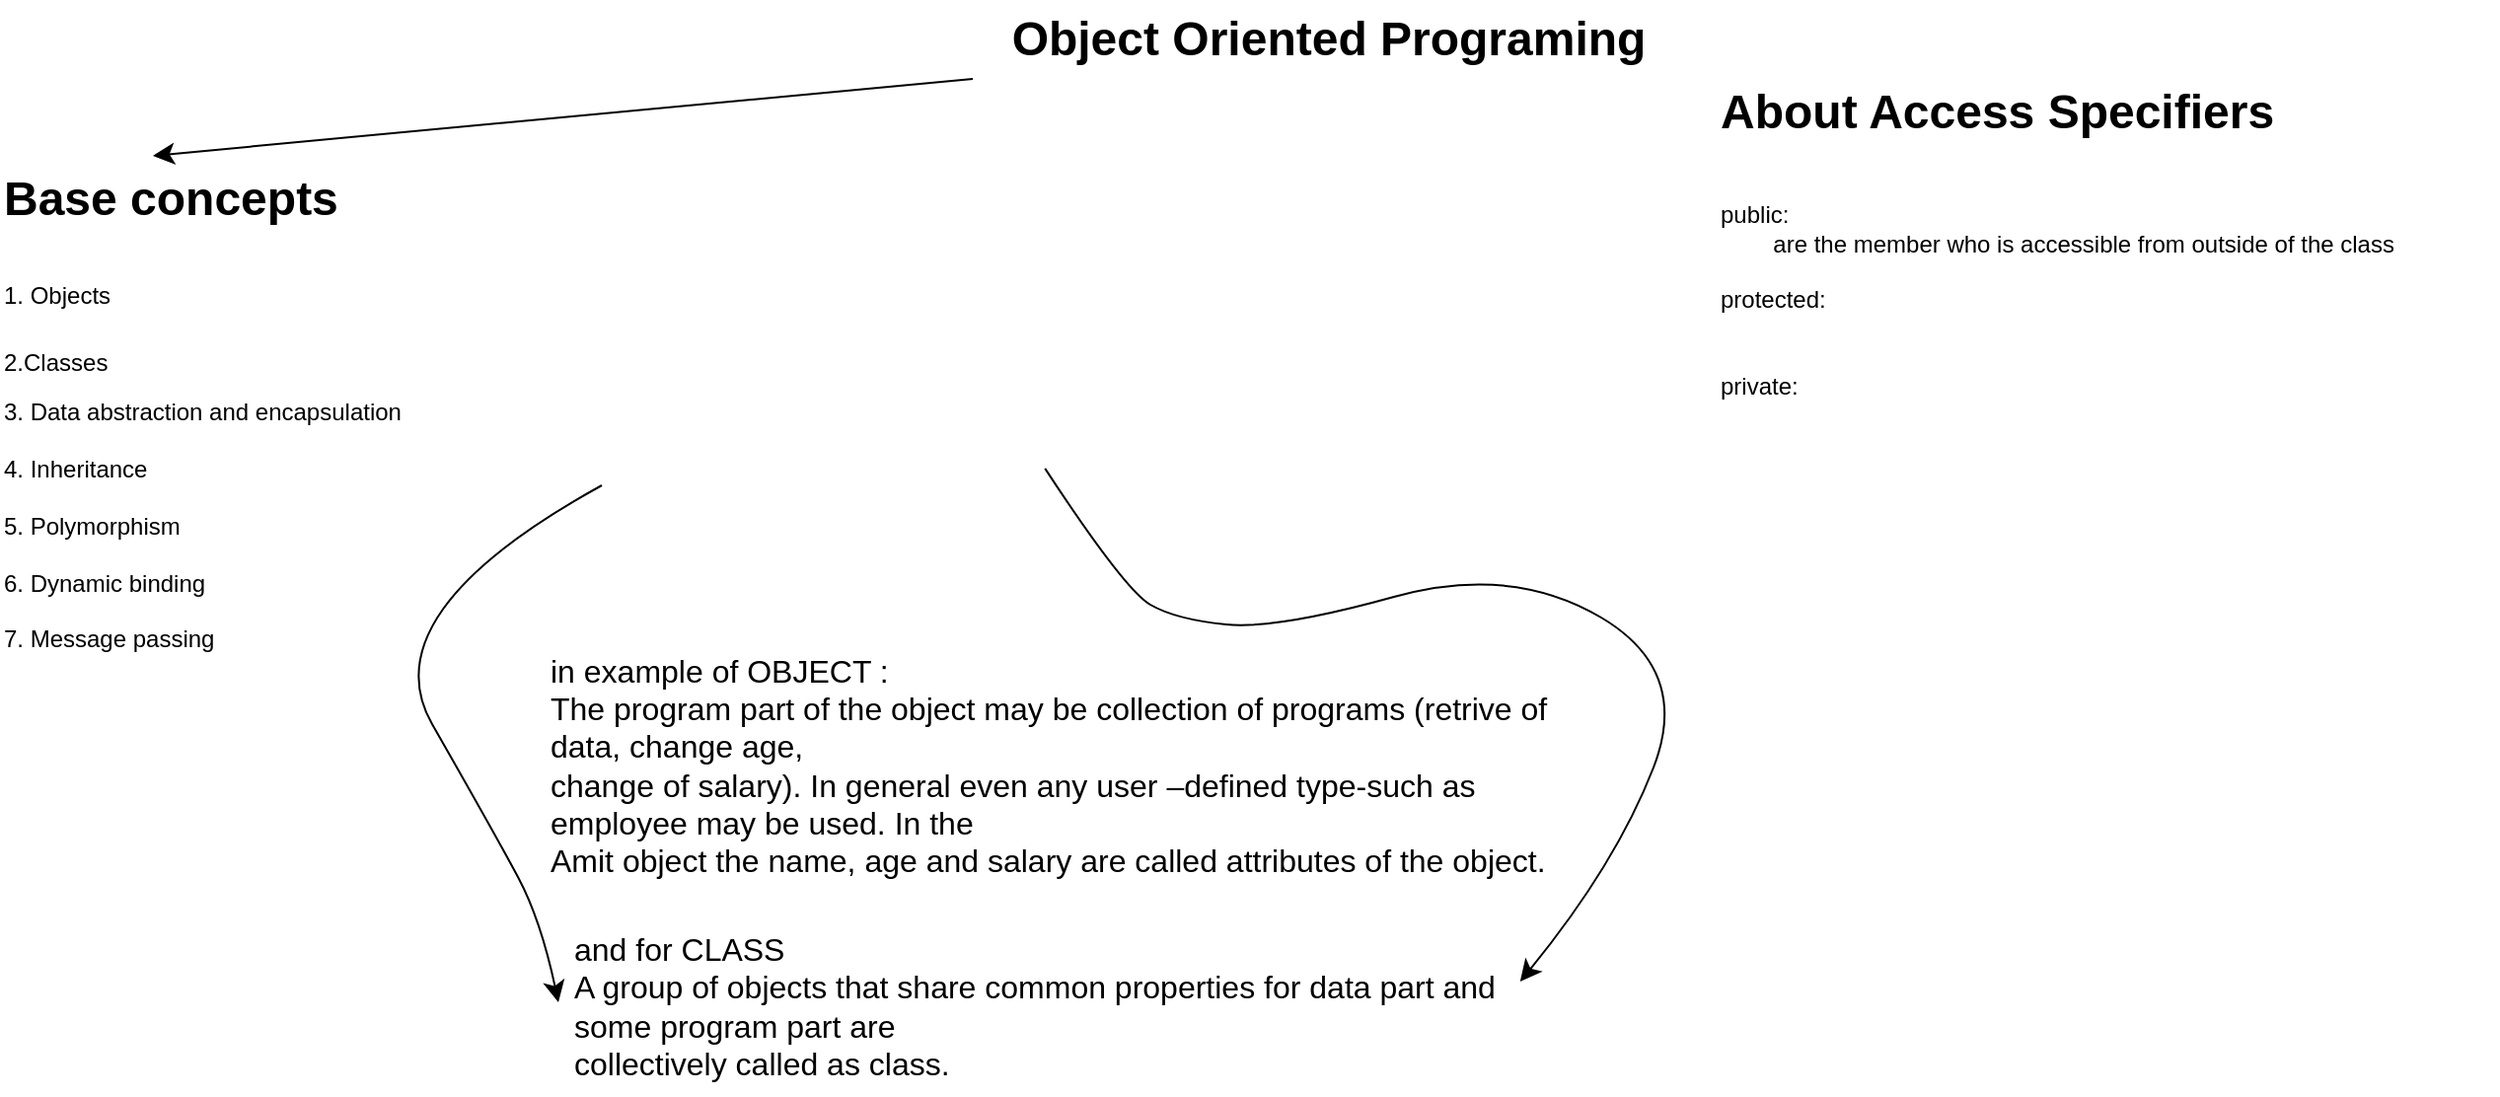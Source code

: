 <mxfile version="25.0.3">
  <diagram name="Page-1" id="TnPaHoKOVc2dg0eu2bPg">
    <mxGraphModel dx="2263" dy="1757" grid="0" gridSize="10" guides="1" tooltips="1" connect="1" arrows="1" fold="1" page="0" pageScale="1" pageWidth="827" pageHeight="1169" math="0" shadow="0">
      <root>
        <mxCell id="0" />
        <mxCell id="1" parent="0" />
        <mxCell id="O85JEkJsvEFq4HlWG9ba-3" value="&lt;h1 style=&quot;margin-top: 0px;&quot;&gt;&lt;span style=&quot;background-color: initial;&quot;&gt;Base concepts&lt;/span&gt;&lt;/h1&gt;&lt;h1 style=&quot;margin-top: 0px;&quot;&gt;&lt;span style=&quot;background-color: initial; font-size: 12px; font-weight: normal;&quot;&gt;1. Objects&amp;nbsp;&lt;/span&gt;&lt;/h1&gt;&lt;div&gt;&lt;span style=&quot;background-color: initial; font-size: 12px; font-weight: normal;&quot;&gt;2.Classes&lt;/span&gt;&lt;/div&gt;&lt;h1 style=&quot;margin-top: 0px;&quot;&gt;&lt;span style=&quot;background-color: initial; font-size: 12px; font-weight: normal;&quot;&gt;3. Data abstraction and encapsulation&lt;br&gt;4. Inheritance&lt;br&gt;5. Polymorphism&lt;br&gt;6. Dynamic binding&lt;br&gt;7. Message passing&lt;/span&gt;&lt;br&gt;&lt;/h1&gt;" style="text;html=1;whiteSpace=wrap;overflow=hidden;rounded=0;" parent="1" vertex="1">
          <mxGeometry x="-494" y="-473" width="250" height="265" as="geometry" />
        </mxCell>
        <mxCell id="O85JEkJsvEFq4HlWG9ba-6" value="Object Oriented Programing" style="text;strokeColor=none;fillColor=none;html=1;fontSize=24;fontStyle=1;verticalAlign=middle;align=center;" parent="1" vertex="1">
          <mxGeometry x="-1" y="-553" width="360" height="40" as="geometry" />
        </mxCell>
        <mxCell id="O85JEkJsvEFq4HlWG9ba-7" style="edgeStyle=none;curved=1;rounded=0;orthogonalLoop=1;jettySize=auto;html=1;exitX=0;exitY=1;exitDx=0;exitDy=0;entryX=0.31;entryY=-0.004;entryDx=0;entryDy=0;entryPerimeter=0;fontSize=12;startSize=8;endSize=8;" parent="1" source="O85JEkJsvEFq4HlWG9ba-6" target="O85JEkJsvEFq4HlWG9ba-3" edge="1">
          <mxGeometry relative="1" as="geometry" />
        </mxCell>
        <mxCell id="O85JEkJsvEFq4HlWG9ba-8" value="" style="shape=image;verticalLabelPosition=bottom;labelBackgroundColor=default;verticalAlign=top;aspect=fixed;imageAspect=0;image=https://dotnettrickscloud.blob.core.windows.net/article/cpp/4620240224164911.webp;" parent="1" vertex="1">
          <mxGeometry x="-189" y="-460" width="226.88" height="204" as="geometry" />
        </mxCell>
        <mxCell id="O85JEkJsvEFq4HlWG9ba-11" value="&lt;div style=&quot;text-align: left;&quot;&gt;&lt;span style=&quot;background-color: initial;&quot;&gt;in example of OBJECT :&amp;nbsp;&lt;/span&gt;&lt;/div&gt;&lt;div&gt;&lt;div style=&quot;text-align: left;&quot;&gt;&lt;span style=&quot;background-color: initial;&quot;&gt;The program part of the object may be collection of programs (retrive of data, change age,&lt;/span&gt;&lt;/div&gt;&lt;div style=&quot;text-align: left;&quot;&gt;&lt;span style=&quot;background-color: initial;&quot;&gt;change of salary). In general even any user –defined type-such as employee may be used. In the&lt;/span&gt;&lt;/div&gt;&lt;div style=&quot;text-align: left;&quot;&gt;&lt;span style=&quot;background-color: initial;&quot;&gt;Amit object the name, age and salary are called attributes of the object.&lt;/span&gt;&lt;/div&gt;&lt;/div&gt;" style="text;html=1;align=center;verticalAlign=middle;whiteSpace=wrap;rounded=0;fontSize=16;points=[[0,0,0,0,0],[0,0.25,0,0,0],[0,0.5,0,0,0],[0,0.75,0,0,0],[0,1,0,0,0],[0.25,0,0,0,0],[0.25,1,0,0,0],[0.5,0,0,0,0],[0.5,1,0,0,0],[0.75,0,0,0,0],[0.75,1,0,0,0],[1,0,0,0,0],[1,0.25,0,0,0],[1,0.5,0,0,0],[1,0.75,0,0,0],[1,1,0,0,0]];" parent="1" vertex="1">
          <mxGeometry x="-216" y="-239" width="510" height="147" as="geometry" />
        </mxCell>
        <mxCell id="O85JEkJsvEFq4HlWG9ba-24" value="&lt;div style=&quot;&quot;&gt;&lt;span style=&quot;background-color: initial;&quot;&gt;and for CLASS&lt;/span&gt;&lt;/div&gt;A group of objects that share common properties for data part and some program part are&lt;br&gt;collectively called as class." style="text;html=1;align=left;verticalAlign=middle;whiteSpace=wrap;rounded=0;fontSize=16;" parent="1" vertex="1">
          <mxGeometry x="-205" y="-89" width="479" height="91" as="geometry" />
        </mxCell>
        <mxCell id="O85JEkJsvEFq4HlWG9ba-27" value="" style="curved=1;endArrow=classic;html=1;rounded=0;fontSize=12;startSize=8;endSize=8;entryX=1.005;entryY=0.368;entryDx=0;entryDy=0;entryPerimeter=0;exitX=0.99;exitY=0.708;exitDx=0;exitDy=0;exitPerimeter=0;" parent="1" source="O85JEkJsvEFq4HlWG9ba-8" target="O85JEkJsvEFq4HlWG9ba-24" edge="1">
          <mxGeometry width="50" height="50" relative="1" as="geometry">
            <mxPoint x="132" y="17" as="sourcePoint" />
            <mxPoint x="182" y="-33" as="targetPoint" />
            <Array as="points">
              <mxPoint x="76" y="-254" />
              <mxPoint x="102" y="-239" />
              <mxPoint x="153" y="-234" />
              <mxPoint x="272" y="-267" />
              <mxPoint x="363" y="-213" />
              <mxPoint x="325" y="-115" />
            </Array>
          </mxGeometry>
        </mxCell>
        <mxCell id="O85JEkJsvEFq4HlWG9ba-28" value="" style="curved=1;endArrow=classic;html=1;rounded=0;fontSize=12;startSize=8;endSize=8;exitX=0;exitY=0.75;exitDx=0;exitDy=0;" parent="1" source="O85JEkJsvEFq4HlWG9ba-8" edge="1">
          <mxGeometry width="50" height="50" relative="1" as="geometry">
            <mxPoint x="-193" y="-325" as="sourcePoint" />
            <mxPoint x="-211" y="-45" as="targetPoint" />
            <Array as="points">
              <mxPoint x="-307" y="-242" />
              <mxPoint x="-243" y="-130" />
              <mxPoint x="-220" y="-87" />
            </Array>
          </mxGeometry>
        </mxCell>
        <mxCell id="i0Awe5McZi2ViThqyTis-1" value="&lt;h1 style=&quot;margin-top: 0px;&quot;&gt;About Access Specifiers&lt;/h1&gt;&lt;div&gt;&lt;br&gt;&lt;/div&gt;&lt;div&gt;public:&lt;/div&gt;&lt;div&gt;&lt;span style=&quot;white-space: pre;&quot;&gt;&#x9;&lt;/span&gt;are the member who is accessible from outside of the class&lt;/div&gt;&lt;div&gt;&lt;br&gt;&lt;/div&gt;&lt;div&gt;protected:&lt;/div&gt;&lt;div&gt;&lt;br&gt;&lt;/div&gt;&lt;div&gt;&lt;br&gt;&lt;/div&gt;&lt;div&gt;private:&lt;/div&gt;&lt;div&gt;&lt;br&gt;&lt;/div&gt;&lt;div&gt;&lt;br&gt;&lt;/div&gt;" style="text;html=1;whiteSpace=wrap;overflow=hidden;rounded=0;" vertex="1" parent="1">
          <mxGeometry x="376" y="-517" width="396" height="242" as="geometry" />
        </mxCell>
      </root>
    </mxGraphModel>
  </diagram>
</mxfile>

